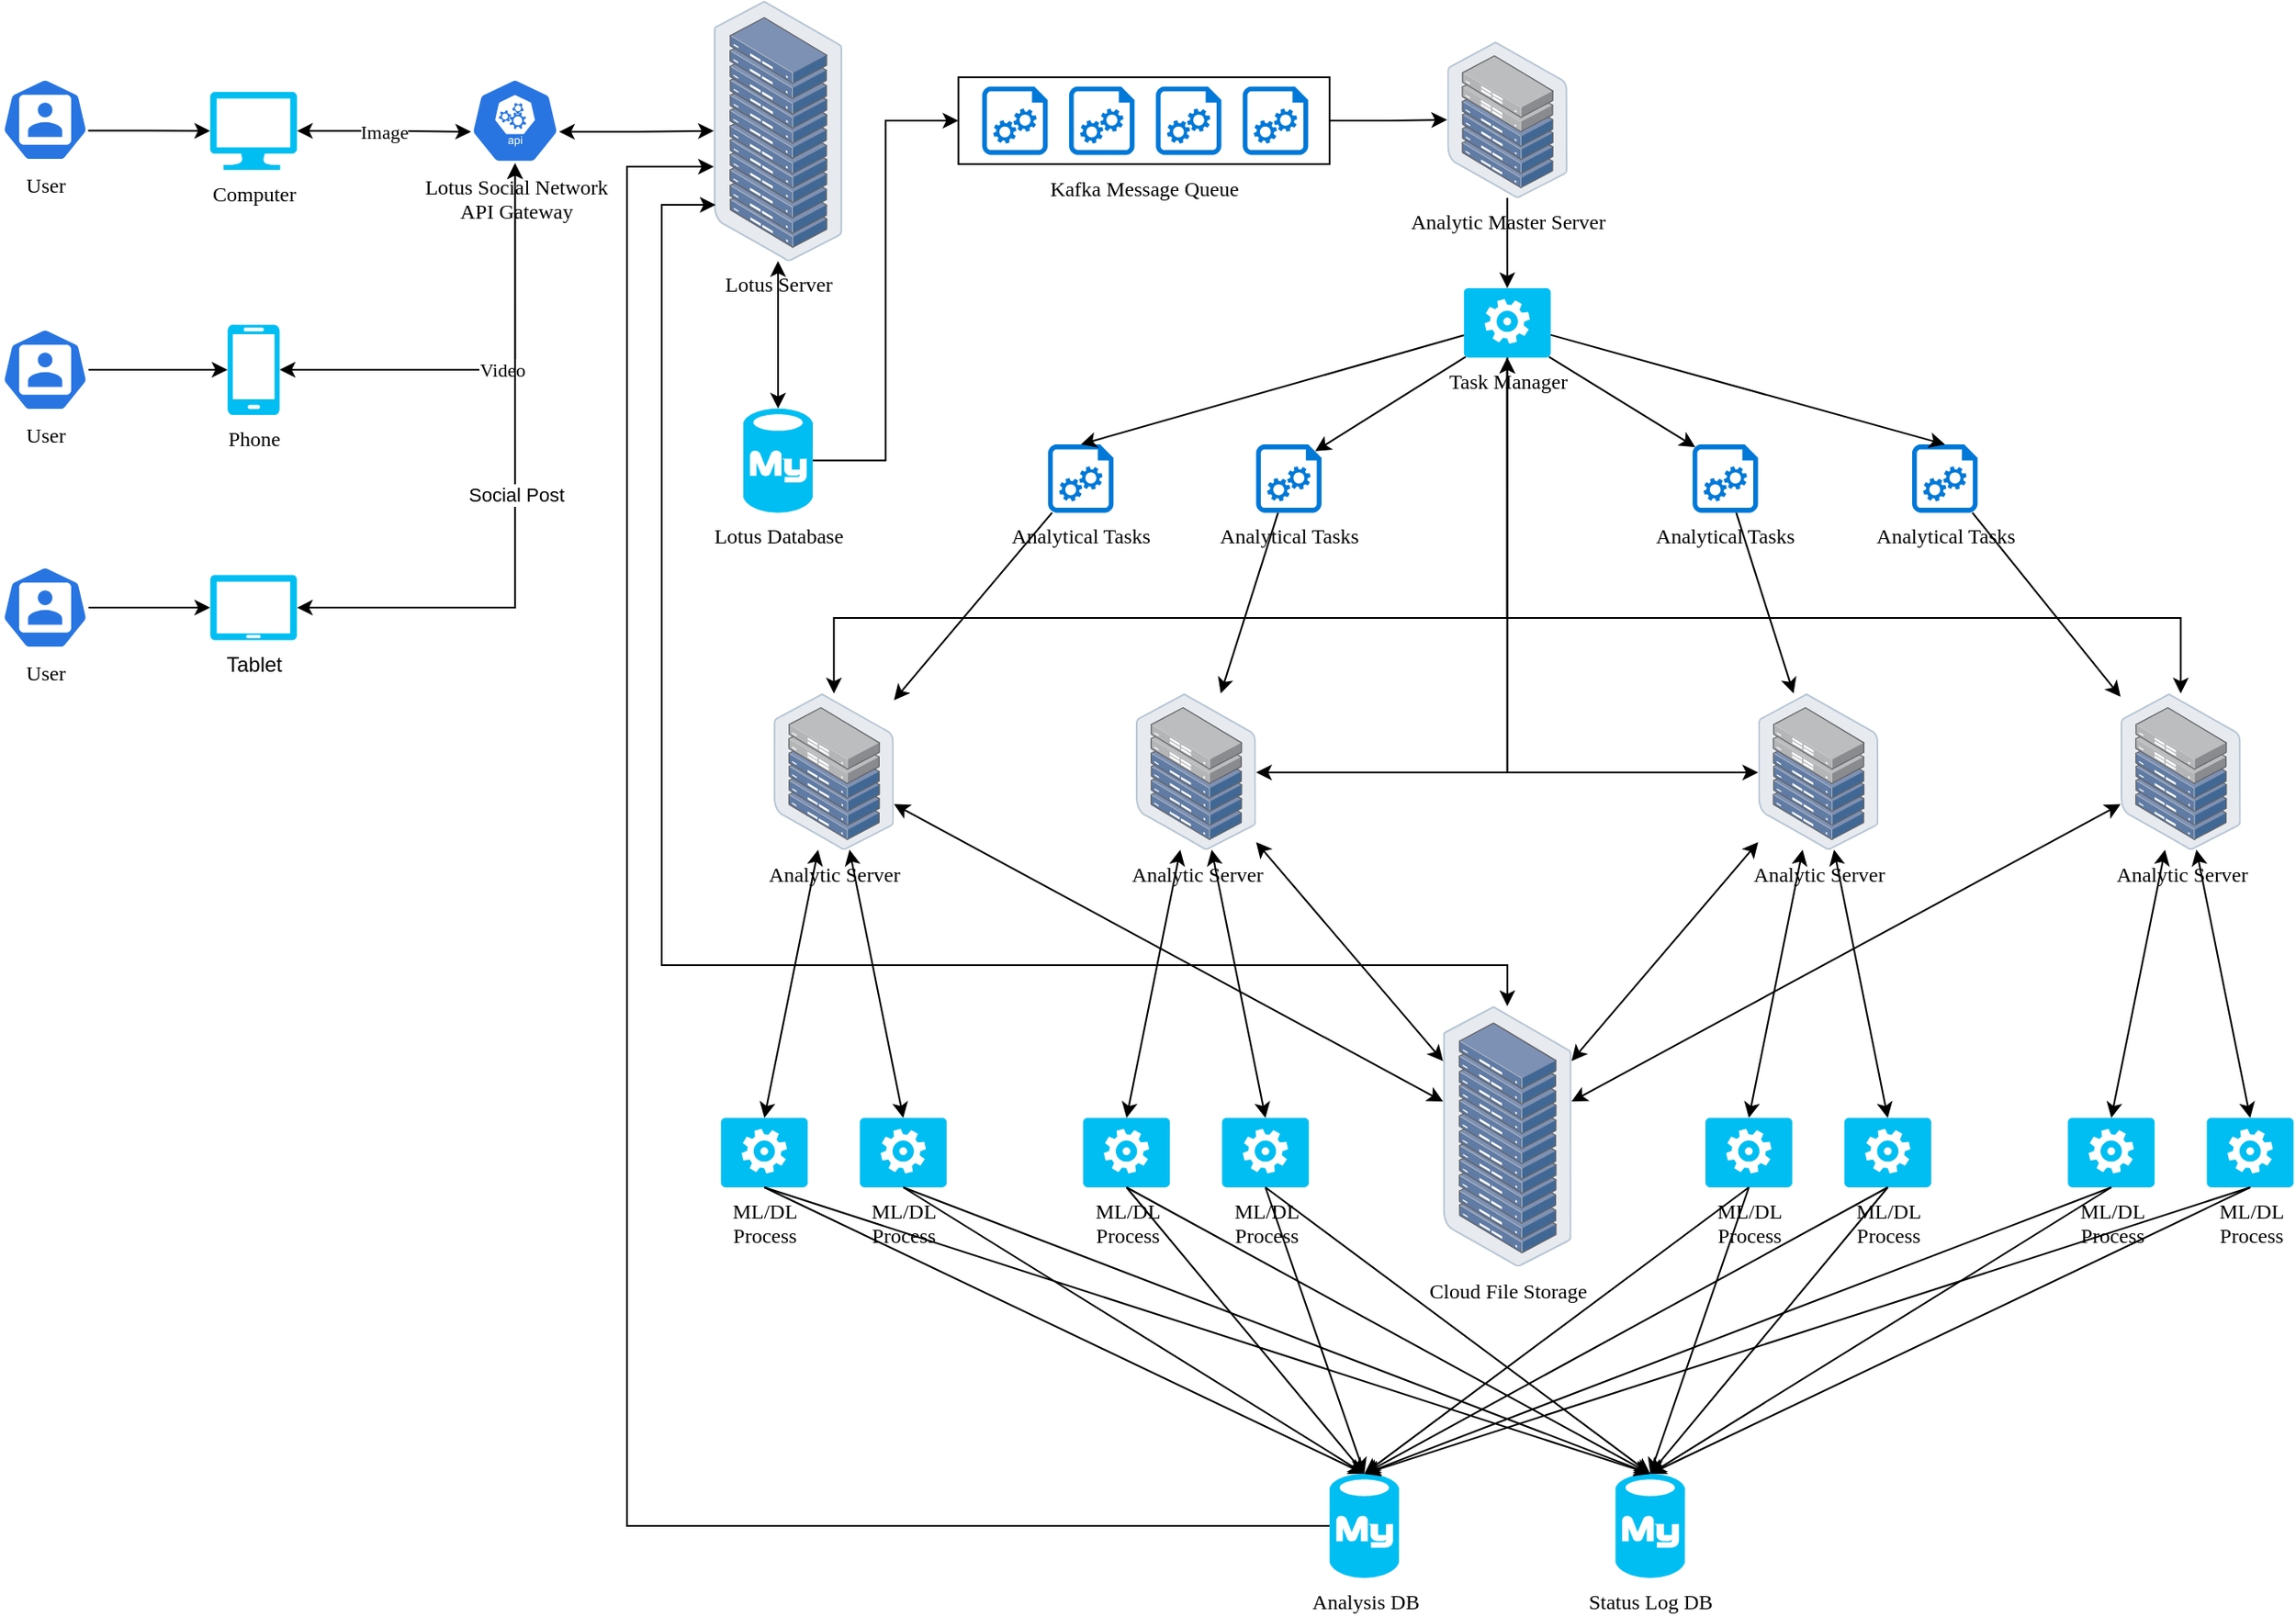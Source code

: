 <mxfile version="22.0.2" type="device">
  <diagram name="Page-1" id="F0XwoyQ3lqNc3LvD0mNE">
    <mxGraphModel dx="1418" dy="820" grid="1" gridSize="10" guides="1" tooltips="1" connect="1" arrows="1" fold="1" page="1" pageScale="1" pageWidth="850" pageHeight="1100" math="0" shadow="0">
      <root>
        <mxCell id="0" />
        <mxCell id="1" parent="0" />
        <mxCell id="DhWCyM13J9A1nExANPJX-4" value="Lotus Server" style="image;points=[];aspect=fixed;html=1;align=center;shadow=0;dashed=0;image=img/lib/allied_telesis/storage/Datacenter_Server_Rack.svg;fontFamily=Comic Sans MS;" parent="1" vertex="1">
          <mxGeometry x="480" y="244.4" width="73.99" height="150" as="geometry" />
        </mxCell>
        <mxCell id="ddvV9qmK-X2GWnn39x5b-144" style="edgeStyle=orthogonalEdgeStyle;rounded=0;orthogonalLoop=1;jettySize=auto;html=1;" parent="1" source="DhWCyM13J9A1nExANPJX-28" target="ddvV9qmK-X2GWnn39x5b-16" edge="1">
          <mxGeometry relative="1" as="geometry" />
        </mxCell>
        <mxCell id="DhWCyM13J9A1nExANPJX-28" value="Kafka Message Queue" style="rounded=0;whiteSpace=wrap;html=1;verticalAlign=top;fillColor=none;labelPosition=center;verticalLabelPosition=bottom;align=center;fontFamily=Comic Sans MS;" parent="1" vertex="1">
          <mxGeometry x="620.83" y="288.53" width="213.75" height="50" as="geometry" />
        </mxCell>
        <mxCell id="DhWCyM13J9A1nExANPJX-24" value="Status Log DB" style="verticalLabelPosition=bottom;html=1;verticalAlign=top;align=center;strokeColor=none;fillColor=#00BEF2;shape=mxgraph.azure.mysql_database;fontFamily=Comic Sans MS;" parent="1" vertex="1">
          <mxGeometry x="999.19" y="1093" width="40" height="60" as="geometry" />
        </mxCell>
        <mxCell id="DhWCyM13J9A1nExANPJX-26" value="" style="sketch=0;aspect=fixed;pointerEvents=1;shadow=0;dashed=0;html=1;strokeColor=none;labelPosition=center;verticalLabelPosition=bottom;verticalAlign=top;align=center;shape=mxgraph.azure.startup_task;fillColor=#0078D7;fontFamily=Comic Sans MS;" parent="1" vertex="1">
          <mxGeometry x="634.58" y="293.87" width="37.74" height="39.32" as="geometry" />
        </mxCell>
        <mxCell id="DhWCyM13J9A1nExANPJX-30" value="" style="sketch=0;aspect=fixed;pointerEvents=1;shadow=0;dashed=0;html=1;strokeColor=none;labelPosition=center;verticalLabelPosition=bottom;verticalAlign=top;align=center;shape=mxgraph.azure.startup_task;fillColor=#0078D7;fontFamily=Comic Sans MS;" parent="1" vertex="1">
          <mxGeometry x="684.58" y="293.87" width="37.74" height="39.32" as="geometry" />
        </mxCell>
        <mxCell id="DhWCyM13J9A1nExANPJX-31" value="" style="sketch=0;aspect=fixed;pointerEvents=1;shadow=0;dashed=0;html=1;strokeColor=none;labelPosition=center;verticalLabelPosition=bottom;verticalAlign=top;align=center;shape=mxgraph.azure.startup_task;fillColor=#0078D7;fontFamily=Comic Sans MS;" parent="1" vertex="1">
          <mxGeometry x="734.58" y="293.87" width="37.74" height="39.32" as="geometry" />
        </mxCell>
        <mxCell id="DhWCyM13J9A1nExANPJX-32" value="" style="sketch=0;aspect=fixed;pointerEvents=1;shadow=0;dashed=0;html=1;strokeColor=none;labelPosition=center;verticalLabelPosition=bottom;verticalAlign=top;align=center;shape=mxgraph.azure.startup_task;fillColor=#0078D7;fontFamily=Comic Sans MS;" parent="1" vertex="1">
          <mxGeometry x="784.58" y="293.87" width="37.74" height="39.32" as="geometry" />
        </mxCell>
        <mxCell id="ddvV9qmK-X2GWnn39x5b-7" style="edgeStyle=orthogonalEdgeStyle;rounded=0;orthogonalLoop=1;jettySize=auto;html=1;exitX=0.995;exitY=0.63;exitDx=0;exitDy=0;exitPerimeter=0;startArrow=classic;startFill=1;fontFamily=Comic Sans MS;" parent="1" source="DhWCyM13J9A1nExANPJX-40" target="DhWCyM13J9A1nExANPJX-4" edge="1">
          <mxGeometry relative="1" as="geometry" />
        </mxCell>
        <mxCell id="DhWCyM13J9A1nExANPJX-40" value="Lotus Social Network &lt;br&gt;API Gateway" style="sketch=0;html=1;dashed=0;whitespace=wrap;fillColor=#2875E2;strokeColor=#ffffff;points=[[0.005,0.63,0],[0.1,0.2,0],[0.9,0.2,0],[0.5,0,0],[0.995,0.63,0],[0.72,0.99,0],[0.5,1,0],[0.28,0.99,0]];verticalLabelPosition=bottom;align=center;verticalAlign=top;shape=mxgraph.kubernetes.icon;prIcon=api;fontFamily=Comic Sans MS;" parent="1" vertex="1">
          <mxGeometry x="340" y="289" width="51.13" height="49.06" as="geometry" />
        </mxCell>
        <mxCell id="ddvV9qmK-X2GWnn39x5b-104" style="edgeStyle=orthogonalEdgeStyle;rounded=0;orthogonalLoop=1;jettySize=auto;html=1;fontFamily=Comic Sans MS;" parent="1" source="DhWCyM13J9A1nExANPJX-44" target="ddvV9qmK-X2GWnn39x5b-35" edge="1">
          <mxGeometry relative="1" as="geometry">
            <Array as="points">
              <mxPoint x="937" y="689" />
            </Array>
          </mxGeometry>
        </mxCell>
        <mxCell id="ddvV9qmK-X2GWnn39x5b-106" style="edgeStyle=orthogonalEdgeStyle;rounded=0;orthogonalLoop=1;jettySize=auto;html=1;fontFamily=Comic Sans MS;" parent="1" source="DhWCyM13J9A1nExANPJX-44" target="ddvV9qmK-X2GWnn39x5b-37" edge="1">
          <mxGeometry relative="1" as="geometry">
            <Array as="points">
              <mxPoint x="937" y="689" />
            </Array>
          </mxGeometry>
        </mxCell>
        <mxCell id="DhWCyM13J9A1nExANPJX-44" value="Task Manager" style="verticalLabelPosition=bottom;html=1;verticalAlign=top;align=center;strokeColor=none;fillColor=#00BEF2;shape=mxgraph.azure.worker_role;fontFamily=Comic Sans MS;" parent="1" vertex="1">
          <mxGeometry x="911.88" y="410.0" width="50" height="40" as="geometry" />
        </mxCell>
        <mxCell id="MhcaZoFoSHZdR4m9wgJC-86" value="Computer" style="verticalLabelPosition=bottom;html=1;verticalAlign=top;align=center;strokeColor=none;fillColor=#00BEF2;shape=mxgraph.azure.computer;pointerEvents=1;fontFamily=Comic Sans MS;" parent="1" vertex="1">
          <mxGeometry x="190.0" y="296.9" width="50" height="45" as="geometry" />
        </mxCell>
        <mxCell id="RAaSSBitt74ayVBsLpKR-1" value="User" style="sketch=0;html=1;dashed=0;whitespace=wrap;fillColor=#2875E2;strokeColor=#ffffff;points=[[0.005,0.63,0],[0.1,0.2,0],[0.9,0.2,0],[0.5,0,0],[0.995,0.63,0],[0.72,0.99,0],[0.5,1,0],[0.28,0.99,0]];verticalLabelPosition=bottom;align=center;verticalAlign=top;shape=mxgraph.kubernetes.icon;prIcon=user;fontFamily=Comic Sans MS;" parent="1" vertex="1">
          <mxGeometry x="70" y="289" width="50" height="48" as="geometry" />
        </mxCell>
        <mxCell id="ddvV9qmK-X2GWnn39x5b-43" style="edgeStyle=orthogonalEdgeStyle;rounded=0;orthogonalLoop=1;jettySize=auto;html=1;fontFamily=Comic Sans MS;" parent="1" source="RAaSSBitt74ayVBsLpKR-3" target="ddvV9qmK-X2GWnn39x5b-3" edge="1">
          <mxGeometry relative="1" as="geometry" />
        </mxCell>
        <mxCell id="RAaSSBitt74ayVBsLpKR-3" value="User" style="sketch=0;html=1;dashed=0;whitespace=wrap;fillColor=#2875E2;strokeColor=#ffffff;points=[[0.005,0.63,0],[0.1,0.2,0],[0.9,0.2,0],[0.5,0,0],[0.995,0.63,0],[0.72,0.99,0],[0.5,1,0],[0.28,0.99,0]];verticalLabelPosition=bottom;align=center;verticalAlign=top;shape=mxgraph.kubernetes.icon;prIcon=user;fontFamily=Comic Sans MS;" parent="1" vertex="1">
          <mxGeometry x="70" y="433" width="50" height="48" as="geometry" />
        </mxCell>
        <mxCell id="RAaSSBitt74ayVBsLpKR-7" style="edgeStyle=orthogonalEdgeStyle;rounded=0;orthogonalLoop=1;jettySize=auto;html=1;exitX=0.995;exitY=0.63;exitDx=0;exitDy=0;exitPerimeter=0;entryX=0;entryY=0.5;entryDx=0;entryDy=0;entryPerimeter=0;fontFamily=Comic Sans MS;" parent="1" source="RAaSSBitt74ayVBsLpKR-1" target="MhcaZoFoSHZdR4m9wgJC-86" edge="1">
          <mxGeometry relative="1" as="geometry" />
        </mxCell>
        <mxCell id="ddvV9qmK-X2GWnn39x5b-3" value="Phone" style="verticalLabelPosition=bottom;html=1;verticalAlign=top;align=center;strokeColor=none;fillColor=#00BEF2;shape=mxgraph.azure.mobile;pointerEvents=1;fontFamily=Comic Sans MS;" parent="1" vertex="1">
          <mxGeometry x="200" y="431" width="30" height="52" as="geometry" />
        </mxCell>
        <mxCell id="ddvV9qmK-X2GWnn39x5b-6" value="Image" style="edgeStyle=orthogonalEdgeStyle;rounded=0;orthogonalLoop=1;jettySize=auto;html=1;entryX=0.005;entryY=0.63;entryDx=0;entryDy=0;entryPerimeter=0;startArrow=classic;startFill=1;fontFamily=Comic Sans MS;" parent="1" source="MhcaZoFoSHZdR4m9wgJC-86" target="DhWCyM13J9A1nExANPJX-40" edge="1">
          <mxGeometry relative="1" as="geometry" />
        </mxCell>
        <mxCell id="ddvV9qmK-X2GWnn39x5b-143" style="edgeStyle=orthogonalEdgeStyle;rounded=0;orthogonalLoop=1;jettySize=auto;html=1;entryX=0;entryY=0.5;entryDx=0;entryDy=0;" parent="1" source="ddvV9qmK-X2GWnn39x5b-8" target="DhWCyM13J9A1nExANPJX-28" edge="1">
          <mxGeometry relative="1" as="geometry" />
        </mxCell>
        <mxCell id="ddvV9qmK-X2GWnn39x5b-8" value="Lotus Database" style="verticalLabelPosition=bottom;html=1;verticalAlign=top;align=center;strokeColor=none;fillColor=#00BEF2;shape=mxgraph.azure.mysql_database;fontFamily=Comic Sans MS;" parent="1" vertex="1">
          <mxGeometry x="496.99" y="479.32" width="40" height="60" as="geometry" />
        </mxCell>
        <mxCell id="ddvV9qmK-X2GWnn39x5b-10" style="edgeStyle=orthogonalEdgeStyle;rounded=0;orthogonalLoop=1;jettySize=auto;html=1;entryX=0.5;entryY=0;entryDx=0;entryDy=0;entryPerimeter=0;fontFamily=Comic Sans MS;startArrow=classic;startFill=1;" parent="1" source="DhWCyM13J9A1nExANPJX-4" target="ddvV9qmK-X2GWnn39x5b-8" edge="1">
          <mxGeometry relative="1" as="geometry" />
        </mxCell>
        <mxCell id="ddvV9qmK-X2GWnn39x5b-12" value="Cloud File Storage" style="image;points=[];aspect=fixed;html=1;align=center;shadow=0;dashed=0;image=img/lib/allied_telesis/storage/Datacenter_Server_Rack.svg;fontFamily=Comic Sans MS;" parent="1" vertex="1">
          <mxGeometry x="899.89" y="823.6" width="73.99" height="150" as="geometry" />
        </mxCell>
        <mxCell id="ddvV9qmK-X2GWnn39x5b-16" value="Analytic Master Server" style="image;points=[];aspect=fixed;html=1;align=center;shadow=0;dashed=0;image=img/lib/allied_telesis/storage/Datacenter_Server_Half_Rack_ToR.svg;fontFamily=Comic Sans MS;" parent="1" vertex="1">
          <mxGeometry x="902.24" y="268.0" width="69.27" height="90" as="geometry" />
        </mxCell>
        <mxCell id="ddvV9qmK-X2GWnn39x5b-19" style="edgeStyle=orthogonalEdgeStyle;rounded=0;orthogonalLoop=1;jettySize=auto;html=1;entryX=0.5;entryY=0;entryDx=0;entryDy=0;entryPerimeter=0;fontFamily=Comic Sans MS;" parent="1" source="ddvV9qmK-X2GWnn39x5b-16" target="DhWCyM13J9A1nExANPJX-44" edge="1">
          <mxGeometry relative="1" as="geometry" />
        </mxCell>
        <mxCell id="ddvV9qmK-X2GWnn39x5b-34" style="rounded=0;orthogonalLoop=1;jettySize=auto;html=1;fontFamily=Comic Sans MS;" parent="1" source="ddvV9qmK-X2GWnn39x5b-20" target="ddvV9qmK-X2GWnn39x5b-31" edge="1">
          <mxGeometry relative="1" as="geometry" />
        </mxCell>
        <mxCell id="ddvV9qmK-X2GWnn39x5b-20" value="Analytical Tasks" style="sketch=0;aspect=fixed;pointerEvents=1;shadow=0;dashed=0;html=1;strokeColor=none;labelPosition=center;verticalLabelPosition=bottom;verticalAlign=top;align=center;shape=mxgraph.azure.startup_task;fillColor=#0078D7;fontFamily=Comic Sans MS;" parent="1" vertex="1">
          <mxGeometry x="672.49" y="500" width="37.74" height="39.32" as="geometry" />
        </mxCell>
        <mxCell id="ddvV9qmK-X2GWnn39x5b-39" style="rounded=0;orthogonalLoop=1;jettySize=auto;html=1;fontFamily=Comic Sans MS;" parent="1" source="ddvV9qmK-X2GWnn39x5b-22" target="ddvV9qmK-X2GWnn39x5b-35" edge="1">
          <mxGeometry relative="1" as="geometry" />
        </mxCell>
        <mxCell id="ddvV9qmK-X2GWnn39x5b-22" value="Analytical Tasks" style="sketch=0;aspect=fixed;pointerEvents=1;shadow=0;dashed=0;html=1;strokeColor=none;labelPosition=center;verticalLabelPosition=bottom;verticalAlign=top;align=center;shape=mxgraph.azure.startup_task;fillColor=#0078D7;fontFamily=Comic Sans MS;" parent="1" vertex="1">
          <mxGeometry x="792.26" y="500" width="37.74" height="39.32" as="geometry" />
        </mxCell>
        <mxCell id="ddvV9qmK-X2GWnn39x5b-41" style="rounded=0;orthogonalLoop=1;jettySize=auto;html=1;fontFamily=Comic Sans MS;" parent="1" source="ddvV9qmK-X2GWnn39x5b-24" target="ddvV9qmK-X2GWnn39x5b-37" edge="1">
          <mxGeometry relative="1" as="geometry" />
        </mxCell>
        <mxCell id="ddvV9qmK-X2GWnn39x5b-24" value="Analytical Tasks" style="sketch=0;aspect=fixed;pointerEvents=1;shadow=0;dashed=0;html=1;strokeColor=none;labelPosition=center;verticalLabelPosition=bottom;verticalAlign=top;align=center;shape=mxgraph.azure.startup_task;fillColor=#0078D7;fontFamily=Comic Sans MS;" parent="1" vertex="1">
          <mxGeometry x="1043.59" y="500" width="37.74" height="39.32" as="geometry" />
        </mxCell>
        <mxCell id="ddvV9qmK-X2GWnn39x5b-42" style="rounded=0;orthogonalLoop=1;jettySize=auto;html=1;fontFamily=Comic Sans MS;" parent="1" source="ddvV9qmK-X2GWnn39x5b-25" target="ddvV9qmK-X2GWnn39x5b-38" edge="1">
          <mxGeometry relative="1" as="geometry" />
        </mxCell>
        <mxCell id="ddvV9qmK-X2GWnn39x5b-25" value="Analytical Tasks" style="sketch=0;aspect=fixed;pointerEvents=1;shadow=0;dashed=0;html=1;strokeColor=none;labelPosition=center;verticalLabelPosition=bottom;verticalAlign=top;align=center;shape=mxgraph.azure.startup_task;fillColor=#0078D7;fontFamily=Comic Sans MS;" parent="1" vertex="1">
          <mxGeometry x="1170.0" y="500" width="37.74" height="39.32" as="geometry" />
        </mxCell>
        <mxCell id="ddvV9qmK-X2GWnn39x5b-28" style="rounded=0;orthogonalLoop=1;jettySize=auto;html=1;entryX=0.5;entryY=0;entryDx=0;entryDy=0;entryPerimeter=0;fontFamily=Comic Sans MS;" parent="1" source="DhWCyM13J9A1nExANPJX-44" target="ddvV9qmK-X2GWnn39x5b-20" edge="1">
          <mxGeometry relative="1" as="geometry" />
        </mxCell>
        <mxCell id="ddvV9qmK-X2GWnn39x5b-30" style="rounded=0;orthogonalLoop=1;jettySize=auto;html=1;entryX=0.5;entryY=0;entryDx=0;entryDy=0;entryPerimeter=0;fontFamily=Comic Sans MS;" parent="1" source="DhWCyM13J9A1nExANPJX-44" target="ddvV9qmK-X2GWnn39x5b-25" edge="1">
          <mxGeometry relative="1" as="geometry" />
        </mxCell>
        <mxCell id="ddvV9qmK-X2GWnn39x5b-50" style="rounded=0;orthogonalLoop=1;jettySize=auto;html=1;startArrow=classic;startFill=1;fontFamily=Comic Sans MS;" parent="1" source="ddvV9qmK-X2GWnn39x5b-31" target="ddvV9qmK-X2GWnn39x5b-12" edge="1">
          <mxGeometry relative="1" as="geometry" />
        </mxCell>
        <mxCell id="ddvV9qmK-X2GWnn39x5b-31" value="Analytic Server" style="image;points=[];aspect=fixed;html=1;align=center;shadow=0;dashed=0;image=img/lib/allied_telesis/storage/Datacenter_Server_Half_Rack_ToR.svg;fontFamily=Comic Sans MS;" parent="1" vertex="1">
          <mxGeometry x="514.46" y="643.5" width="69.27" height="90" as="geometry" />
        </mxCell>
        <mxCell id="ddvV9qmK-X2GWnn39x5b-51" style="rounded=0;orthogonalLoop=1;jettySize=auto;html=1;startArrow=classic;startFill=1;fontFamily=Comic Sans MS;" parent="1" source="ddvV9qmK-X2GWnn39x5b-35" target="ddvV9qmK-X2GWnn39x5b-12" edge="1">
          <mxGeometry relative="1" as="geometry" />
        </mxCell>
        <mxCell id="ddvV9qmK-X2GWnn39x5b-35" value="Analytic Server" style="image;points=[];aspect=fixed;html=1;align=center;shadow=0;dashed=0;image=img/lib/allied_telesis/storage/Datacenter_Server_Half_Rack_ToR.svg;fontFamily=Comic Sans MS;" parent="1" vertex="1">
          <mxGeometry x="722.99" y="643.5" width="69.27" height="90" as="geometry" />
        </mxCell>
        <mxCell id="ddvV9qmK-X2GWnn39x5b-53" style="rounded=0;orthogonalLoop=1;jettySize=auto;html=1;startArrow=classic;startFill=1;fontFamily=Comic Sans MS;" parent="1" source="ddvV9qmK-X2GWnn39x5b-37" target="ddvV9qmK-X2GWnn39x5b-12" edge="1">
          <mxGeometry relative="1" as="geometry" />
        </mxCell>
        <mxCell id="ddvV9qmK-X2GWnn39x5b-37" value="Analytic Server" style="image;points=[];aspect=fixed;html=1;align=center;shadow=0;dashed=0;image=img/lib/allied_telesis/storage/Datacenter_Server_Half_Rack_ToR.svg;fontFamily=Comic Sans MS;" parent="1" vertex="1">
          <mxGeometry x="1081.33" y="643.5" width="69.27" height="90" as="geometry" />
        </mxCell>
        <mxCell id="ddvV9qmK-X2GWnn39x5b-54" style="rounded=0;orthogonalLoop=1;jettySize=auto;html=1;startArrow=classic;startFill=1;fontFamily=Comic Sans MS;" parent="1" source="ddvV9qmK-X2GWnn39x5b-38" target="ddvV9qmK-X2GWnn39x5b-12" edge="1">
          <mxGeometry relative="1" as="geometry" />
        </mxCell>
        <mxCell id="ddvV9qmK-X2GWnn39x5b-38" value="Analytic Server" style="image;points=[];aspect=fixed;html=1;align=center;shadow=0;dashed=0;image=img/lib/allied_telesis/storage/Datacenter_Server_Half_Rack_ToR.svg;fontFamily=Comic Sans MS;" parent="1" vertex="1">
          <mxGeometry x="1290" y="643.5" width="69.27" height="90" as="geometry" />
        </mxCell>
        <mxCell id="ddvV9qmK-X2GWnn39x5b-44" value="Video" style="edgeStyle=orthogonalEdgeStyle;rounded=0;orthogonalLoop=1;jettySize=auto;html=1;entryX=0.5;entryY=1;entryDx=0;entryDy=0;entryPerimeter=0;startArrow=classic;startFill=1;fontFamily=Comic Sans MS;" parent="1" source="ddvV9qmK-X2GWnn39x5b-3" target="DhWCyM13J9A1nExANPJX-40" edge="1">
          <mxGeometry relative="1" as="geometry" />
        </mxCell>
        <mxCell id="ddvV9qmK-X2GWnn39x5b-74" style="rounded=0;orthogonalLoop=1;jettySize=auto;html=1;entryX=0.5;entryY=1;entryDx=0;entryDy=0;entryPerimeter=0;startArrow=classic;startFill=1;edgeStyle=orthogonalEdgeStyle;fontFamily=Comic Sans MS;" parent="1" source="ddvV9qmK-X2GWnn39x5b-31" target="DhWCyM13J9A1nExANPJX-44" edge="1">
          <mxGeometry relative="1" as="geometry">
            <Array as="points">
              <mxPoint x="549" y="600" />
              <mxPoint x="937" y="600" />
            </Array>
          </mxGeometry>
        </mxCell>
        <mxCell id="ddvV9qmK-X2GWnn39x5b-77" style="rounded=0;orthogonalLoop=1;jettySize=auto;html=1;entryX=0.5;entryY=1;entryDx=0;entryDy=0;entryPerimeter=0;startArrow=classic;startFill=1;edgeStyle=orthogonalEdgeStyle;fontFamily=Comic Sans MS;" parent="1" source="ddvV9qmK-X2GWnn39x5b-38" target="DhWCyM13J9A1nExANPJX-44" edge="1">
          <mxGeometry relative="1" as="geometry">
            <Array as="points">
              <mxPoint x="1325" y="600" />
              <mxPoint x="937" y="600" />
            </Array>
          </mxGeometry>
        </mxCell>
        <mxCell id="ddvV9qmK-X2GWnn39x5b-81" value="ML/DL &lt;br&gt;Process" style="verticalLabelPosition=bottom;html=1;verticalAlign=top;align=center;strokeColor=none;fillColor=#00BEF2;shape=mxgraph.azure.worker_role;fontFamily=Comic Sans MS;" parent="1" vertex="1">
          <mxGeometry x="484.1" y="888" width="50" height="40" as="geometry" />
        </mxCell>
        <mxCell id="ddvV9qmK-X2GWnn39x5b-83" value="ML/DL &lt;br&gt;Process" style="verticalLabelPosition=bottom;html=1;verticalAlign=top;align=center;strokeColor=none;fillColor=#00BEF2;shape=mxgraph.azure.worker_role;fontFamily=Comic Sans MS;" parent="1" vertex="1">
          <mxGeometry x="564.1" y="888" width="50" height="40" as="geometry" />
        </mxCell>
        <mxCell id="ddvV9qmK-X2GWnn39x5b-85" value="ML/DL&lt;br style=&quot;border-color: var(--border-color);&quot;&gt;Process" style="verticalLabelPosition=bottom;html=1;verticalAlign=top;align=center;strokeColor=none;fillColor=#00BEF2;shape=mxgraph.azure.worker_role;fontFamily=Comic Sans MS;" parent="1" vertex="1">
          <mxGeometry x="692.63" y="888" width="50" height="40" as="geometry" />
        </mxCell>
        <mxCell id="ddvV9qmK-X2GWnn39x5b-86" value="ML/DL&lt;br style=&quot;border-color: var(--border-color);&quot;&gt;Process" style="verticalLabelPosition=bottom;html=1;verticalAlign=top;align=center;strokeColor=none;fillColor=#00BEF2;shape=mxgraph.azure.worker_role;fontFamily=Comic Sans MS;" parent="1" vertex="1">
          <mxGeometry x="772.63" y="888" width="50" height="40" as="geometry" />
        </mxCell>
        <mxCell id="ddvV9qmK-X2GWnn39x5b-92" value="ML/DL&lt;br style=&quot;border-color: var(--border-color);&quot;&gt;Process" style="verticalLabelPosition=bottom;html=1;verticalAlign=top;align=center;strokeColor=none;fillColor=#00BEF2;shape=mxgraph.azure.worker_role;fontFamily=Comic Sans MS;" parent="1" vertex="1">
          <mxGeometry x="1050.97" y="888" width="50" height="40" as="geometry" />
        </mxCell>
        <mxCell id="ddvV9qmK-X2GWnn39x5b-93" value="ML/DL&lt;br style=&quot;border-color: var(--border-color);&quot;&gt;Process" style="verticalLabelPosition=bottom;html=1;verticalAlign=top;align=center;strokeColor=none;fillColor=#00BEF2;shape=mxgraph.azure.worker_role;fontFamily=Comic Sans MS;" parent="1" vertex="1">
          <mxGeometry x="1130.97" y="888" width="50" height="40" as="geometry" />
        </mxCell>
        <mxCell id="ddvV9qmK-X2GWnn39x5b-94" value="ML/DL&lt;br style=&quot;border-color: var(--border-color);&quot;&gt;Process" style="verticalLabelPosition=bottom;html=1;verticalAlign=top;align=center;strokeColor=none;fillColor=#00BEF2;shape=mxgraph.azure.worker_role;fontFamily=Comic Sans MS;" parent="1" vertex="1">
          <mxGeometry x="1259.64" y="888" width="50" height="40" as="geometry" />
        </mxCell>
        <mxCell id="ddvV9qmK-X2GWnn39x5b-95" value="ML/DL&lt;br style=&quot;border-color: var(--border-color);&quot;&gt;Process" style="verticalLabelPosition=bottom;html=1;verticalAlign=top;align=center;strokeColor=none;fillColor=#00BEF2;shape=mxgraph.azure.worker_role;fontFamily=Comic Sans MS;" parent="1" vertex="1">
          <mxGeometry x="1339.64" y="888" width="50" height="40" as="geometry" />
        </mxCell>
        <mxCell id="ddvV9qmK-X2GWnn39x5b-96" style="rounded=0;orthogonalLoop=1;jettySize=auto;html=1;entryX=0.5;entryY=0;entryDx=0;entryDy=0;entryPerimeter=0;fontFamily=Comic Sans MS;startArrow=classic;startFill=1;" parent="1" source="ddvV9qmK-X2GWnn39x5b-31" target="ddvV9qmK-X2GWnn39x5b-81" edge="1">
          <mxGeometry relative="1" as="geometry" />
        </mxCell>
        <mxCell id="ddvV9qmK-X2GWnn39x5b-97" style="rounded=0;orthogonalLoop=1;jettySize=auto;html=1;entryX=0.5;entryY=0;entryDx=0;entryDy=0;entryPerimeter=0;fontFamily=Comic Sans MS;startArrow=classic;startFill=1;" parent="1" source="ddvV9qmK-X2GWnn39x5b-31" target="ddvV9qmK-X2GWnn39x5b-83" edge="1">
          <mxGeometry relative="1" as="geometry" />
        </mxCell>
        <mxCell id="ddvV9qmK-X2GWnn39x5b-98" style="rounded=0;orthogonalLoop=1;jettySize=auto;html=1;entryX=0.5;entryY=0;entryDx=0;entryDy=0;entryPerimeter=0;fontFamily=Comic Sans MS;startArrow=classic;startFill=1;" parent="1" source="ddvV9qmK-X2GWnn39x5b-35" target="ddvV9qmK-X2GWnn39x5b-85" edge="1">
          <mxGeometry relative="1" as="geometry" />
        </mxCell>
        <mxCell id="ddvV9qmK-X2GWnn39x5b-99" style="rounded=0;orthogonalLoop=1;jettySize=auto;html=1;entryX=0.5;entryY=0;entryDx=0;entryDy=0;entryPerimeter=0;fontFamily=Comic Sans MS;startArrow=classic;startFill=1;" parent="1" source="ddvV9qmK-X2GWnn39x5b-35" target="ddvV9qmK-X2GWnn39x5b-86" edge="1">
          <mxGeometry relative="1" as="geometry" />
        </mxCell>
        <mxCell id="ddvV9qmK-X2GWnn39x5b-100" style="rounded=0;orthogonalLoop=1;jettySize=auto;html=1;entryX=0.5;entryY=0;entryDx=0;entryDy=0;entryPerimeter=0;fontFamily=Comic Sans MS;startArrow=classic;startFill=1;" parent="1" source="ddvV9qmK-X2GWnn39x5b-37" target="ddvV9qmK-X2GWnn39x5b-92" edge="1">
          <mxGeometry relative="1" as="geometry" />
        </mxCell>
        <mxCell id="ddvV9qmK-X2GWnn39x5b-101" style="rounded=0;orthogonalLoop=1;jettySize=auto;html=1;entryX=0.5;entryY=0;entryDx=0;entryDy=0;entryPerimeter=0;fontFamily=Comic Sans MS;startArrow=classic;startFill=1;" parent="1" source="ddvV9qmK-X2GWnn39x5b-37" target="ddvV9qmK-X2GWnn39x5b-93" edge="1">
          <mxGeometry relative="1" as="geometry" />
        </mxCell>
        <mxCell id="ddvV9qmK-X2GWnn39x5b-102" style="rounded=0;orthogonalLoop=1;jettySize=auto;html=1;entryX=0.5;entryY=0;entryDx=0;entryDy=0;entryPerimeter=0;fontFamily=Comic Sans MS;startArrow=classic;startFill=1;" parent="1" source="ddvV9qmK-X2GWnn39x5b-38" target="ddvV9qmK-X2GWnn39x5b-94" edge="1">
          <mxGeometry relative="1" as="geometry" />
        </mxCell>
        <mxCell id="ddvV9qmK-X2GWnn39x5b-103" style="rounded=0;orthogonalLoop=1;jettySize=auto;html=1;entryX=0.5;entryY=0;entryDx=0;entryDy=0;entryPerimeter=0;fontFamily=Comic Sans MS;startArrow=classic;startFill=1;" parent="1" source="ddvV9qmK-X2GWnn39x5b-38" target="ddvV9qmK-X2GWnn39x5b-95" edge="1">
          <mxGeometry relative="1" as="geometry" />
        </mxCell>
        <mxCell id="ddvV9qmK-X2GWnn39x5b-136" style="edgeStyle=orthogonalEdgeStyle;rounded=0;orthogonalLoop=1;jettySize=auto;html=1;exitX=0;exitY=0.5;exitDx=0;exitDy=0;exitPerimeter=0;" parent="1" source="ddvV9qmK-X2GWnn39x5b-109" target="DhWCyM13J9A1nExANPJX-4" edge="1">
          <mxGeometry relative="1" as="geometry">
            <Array as="points">
              <mxPoint x="430" y="1123" />
              <mxPoint x="430" y="340" />
            </Array>
          </mxGeometry>
        </mxCell>
        <mxCell id="ddvV9qmK-X2GWnn39x5b-109" value="Analysis DB" style="verticalLabelPosition=bottom;html=1;verticalAlign=top;align=center;strokeColor=none;fillColor=#00BEF2;shape=mxgraph.azure.mysql_database;fontFamily=Comic Sans MS;" parent="1" vertex="1">
          <mxGeometry x="834.58" y="1093" width="40" height="60" as="geometry" />
        </mxCell>
        <mxCell id="ddvV9qmK-X2GWnn39x5b-115" style="rounded=0;orthogonalLoop=1;jettySize=auto;html=1;exitX=0.5;exitY=1;exitDx=0;exitDy=0;exitPerimeter=0;entryX=0.5;entryY=0;entryDx=0;entryDy=0;entryPerimeter=0;fontFamily=Comic Sans MS;" parent="1" source="ddvV9qmK-X2GWnn39x5b-81" target="ddvV9qmK-X2GWnn39x5b-109" edge="1">
          <mxGeometry relative="1" as="geometry" />
        </mxCell>
        <mxCell id="ddvV9qmK-X2GWnn39x5b-116" style="rounded=0;orthogonalLoop=1;jettySize=auto;html=1;exitX=0.5;exitY=1;exitDx=0;exitDy=0;exitPerimeter=0;entryX=0.5;entryY=0;entryDx=0;entryDy=0;entryPerimeter=0;fontFamily=Comic Sans MS;" parent="1" source="ddvV9qmK-X2GWnn39x5b-83" target="ddvV9qmK-X2GWnn39x5b-109" edge="1">
          <mxGeometry relative="1" as="geometry" />
        </mxCell>
        <mxCell id="ddvV9qmK-X2GWnn39x5b-117" style="rounded=0;orthogonalLoop=1;jettySize=auto;html=1;exitX=0.5;exitY=1;exitDx=0;exitDy=0;exitPerimeter=0;entryX=0.5;entryY=0;entryDx=0;entryDy=0;entryPerimeter=0;fontFamily=Comic Sans MS;" parent="1" source="ddvV9qmK-X2GWnn39x5b-85" target="ddvV9qmK-X2GWnn39x5b-109" edge="1">
          <mxGeometry relative="1" as="geometry" />
        </mxCell>
        <mxCell id="ddvV9qmK-X2GWnn39x5b-118" style="rounded=0;orthogonalLoop=1;jettySize=auto;html=1;exitX=0.5;exitY=1;exitDx=0;exitDy=0;exitPerimeter=0;entryX=0.5;entryY=0;entryDx=0;entryDy=0;entryPerimeter=0;fontFamily=Comic Sans MS;" parent="1" source="ddvV9qmK-X2GWnn39x5b-86" target="ddvV9qmK-X2GWnn39x5b-109" edge="1">
          <mxGeometry relative="1" as="geometry" />
        </mxCell>
        <mxCell id="ddvV9qmK-X2GWnn39x5b-119" style="rounded=0;orthogonalLoop=1;jettySize=auto;html=1;exitX=0.5;exitY=1;exitDx=0;exitDy=0;exitPerimeter=0;entryX=0.5;entryY=0;entryDx=0;entryDy=0;entryPerimeter=0;fontFamily=Comic Sans MS;" parent="1" source="ddvV9qmK-X2GWnn39x5b-92" target="ddvV9qmK-X2GWnn39x5b-109" edge="1">
          <mxGeometry relative="1" as="geometry" />
        </mxCell>
        <mxCell id="ddvV9qmK-X2GWnn39x5b-120" style="rounded=0;orthogonalLoop=1;jettySize=auto;html=1;exitX=0.5;exitY=1;exitDx=0;exitDy=0;exitPerimeter=0;entryX=0.5;entryY=0;entryDx=0;entryDy=0;entryPerimeter=0;fontFamily=Comic Sans MS;" parent="1" source="ddvV9qmK-X2GWnn39x5b-93" target="ddvV9qmK-X2GWnn39x5b-109" edge="1">
          <mxGeometry relative="1" as="geometry" />
        </mxCell>
        <mxCell id="ddvV9qmK-X2GWnn39x5b-121" style="rounded=0;orthogonalLoop=1;jettySize=auto;html=1;exitX=0.5;exitY=1;exitDx=0;exitDy=0;exitPerimeter=0;entryX=0.5;entryY=0;entryDx=0;entryDy=0;entryPerimeter=0;fontFamily=Comic Sans MS;" parent="1" source="ddvV9qmK-X2GWnn39x5b-94" target="ddvV9qmK-X2GWnn39x5b-109" edge="1">
          <mxGeometry relative="1" as="geometry" />
        </mxCell>
        <mxCell id="ddvV9qmK-X2GWnn39x5b-122" style="rounded=0;orthogonalLoop=1;jettySize=auto;html=1;exitX=0.5;exitY=1;exitDx=0;exitDy=0;exitPerimeter=0;entryX=0.5;entryY=0;entryDx=0;entryDy=0;entryPerimeter=0;fontFamily=Comic Sans MS;" parent="1" source="ddvV9qmK-X2GWnn39x5b-95" target="ddvV9qmK-X2GWnn39x5b-109" edge="1">
          <mxGeometry relative="1" as="geometry" />
        </mxCell>
        <mxCell id="ddvV9qmK-X2GWnn39x5b-123" style="rounded=0;orthogonalLoop=1;jettySize=auto;html=1;exitX=0.5;exitY=1;exitDx=0;exitDy=0;exitPerimeter=0;entryX=0.5;entryY=0;entryDx=0;entryDy=0;entryPerimeter=0;fontFamily=Comic Sans MS;" parent="1" source="ddvV9qmK-X2GWnn39x5b-81" target="DhWCyM13J9A1nExANPJX-24" edge="1">
          <mxGeometry relative="1" as="geometry" />
        </mxCell>
        <mxCell id="ddvV9qmK-X2GWnn39x5b-125" style="rounded=0;orthogonalLoop=1;jettySize=auto;html=1;exitX=0.5;exitY=1;exitDx=0;exitDy=0;exitPerimeter=0;entryX=0.5;entryY=0;entryDx=0;entryDy=0;entryPerimeter=0;fontFamily=Comic Sans MS;" parent="1" source="ddvV9qmK-X2GWnn39x5b-83" target="DhWCyM13J9A1nExANPJX-24" edge="1">
          <mxGeometry relative="1" as="geometry" />
        </mxCell>
        <mxCell id="ddvV9qmK-X2GWnn39x5b-126" style="rounded=0;orthogonalLoop=1;jettySize=auto;html=1;exitX=0.5;exitY=1;exitDx=0;exitDy=0;exitPerimeter=0;entryX=0.5;entryY=0;entryDx=0;entryDy=0;entryPerimeter=0;fontFamily=Comic Sans MS;" parent="1" source="ddvV9qmK-X2GWnn39x5b-85" target="DhWCyM13J9A1nExANPJX-24" edge="1">
          <mxGeometry relative="1" as="geometry" />
        </mxCell>
        <mxCell id="ddvV9qmK-X2GWnn39x5b-127" style="rounded=0;orthogonalLoop=1;jettySize=auto;html=1;exitX=0.5;exitY=1;exitDx=0;exitDy=0;exitPerimeter=0;entryX=0.5;entryY=0;entryDx=0;entryDy=0;entryPerimeter=0;fontFamily=Comic Sans MS;" parent="1" source="ddvV9qmK-X2GWnn39x5b-86" target="DhWCyM13J9A1nExANPJX-24" edge="1">
          <mxGeometry relative="1" as="geometry" />
        </mxCell>
        <mxCell id="ddvV9qmK-X2GWnn39x5b-128" style="rounded=0;orthogonalLoop=1;jettySize=auto;html=1;exitX=0.5;exitY=1;exitDx=0;exitDy=0;exitPerimeter=0;entryX=0.5;entryY=0;entryDx=0;entryDy=0;entryPerimeter=0;fontFamily=Comic Sans MS;" parent="1" source="ddvV9qmK-X2GWnn39x5b-92" target="DhWCyM13J9A1nExANPJX-24" edge="1">
          <mxGeometry relative="1" as="geometry" />
        </mxCell>
        <mxCell id="ddvV9qmK-X2GWnn39x5b-129" style="rounded=0;orthogonalLoop=1;jettySize=auto;html=1;exitX=0.5;exitY=1;exitDx=0;exitDy=0;exitPerimeter=0;entryX=0.5;entryY=0;entryDx=0;entryDy=0;entryPerimeter=0;fontFamily=Comic Sans MS;" parent="1" source="ddvV9qmK-X2GWnn39x5b-93" target="DhWCyM13J9A1nExANPJX-24" edge="1">
          <mxGeometry relative="1" as="geometry" />
        </mxCell>
        <mxCell id="ddvV9qmK-X2GWnn39x5b-130" style="rounded=0;orthogonalLoop=1;jettySize=auto;html=1;exitX=0.5;exitY=1;exitDx=0;exitDy=0;exitPerimeter=0;entryX=0.5;entryY=0;entryDx=0;entryDy=0;entryPerimeter=0;fontFamily=Comic Sans MS;" parent="1" source="ddvV9qmK-X2GWnn39x5b-94" target="DhWCyM13J9A1nExANPJX-24" edge="1">
          <mxGeometry relative="1" as="geometry" />
        </mxCell>
        <mxCell id="ddvV9qmK-X2GWnn39x5b-131" style="rounded=0;orthogonalLoop=1;jettySize=auto;html=1;exitX=0.5;exitY=1;exitDx=0;exitDy=0;exitPerimeter=0;entryX=0.5;entryY=0;entryDx=0;entryDy=0;entryPerimeter=0;fontFamily=Comic Sans MS;" parent="1" source="ddvV9qmK-X2GWnn39x5b-95" target="DhWCyM13J9A1nExANPJX-24" edge="1">
          <mxGeometry relative="1" as="geometry" />
        </mxCell>
        <mxCell id="ddvV9qmK-X2GWnn39x5b-140" style="rounded=0;orthogonalLoop=1;jettySize=auto;html=1;exitX=0.02;exitY=0.99;exitDx=0;exitDy=0;exitPerimeter=0;entryX=0.9;entryY=0.1;entryDx=0;entryDy=0;entryPerimeter=0;" parent="1" source="DhWCyM13J9A1nExANPJX-44" target="ddvV9qmK-X2GWnn39x5b-22" edge="1">
          <mxGeometry relative="1" as="geometry" />
        </mxCell>
        <mxCell id="ddvV9qmK-X2GWnn39x5b-141" style="rounded=0;orthogonalLoop=1;jettySize=auto;html=1;exitX=0.98;exitY=0.99;exitDx=0;exitDy=0;exitPerimeter=0;entryX=0.04;entryY=0.04;entryDx=0;entryDy=0;entryPerimeter=0;" parent="1" source="DhWCyM13J9A1nExANPJX-44" target="ddvV9qmK-X2GWnn39x5b-24" edge="1">
          <mxGeometry relative="1" as="geometry" />
        </mxCell>
        <mxCell id="ddvV9qmK-X2GWnn39x5b-145" value="Tablet" style="verticalLabelPosition=bottom;html=1;verticalAlign=top;align=center;strokeColor=none;fillColor=#00BEF2;shape=mxgraph.azure.tablet;pointerEvents=1;" parent="1" vertex="1">
          <mxGeometry x="190" y="575.25" width="50" height="37.5" as="geometry" />
        </mxCell>
        <mxCell id="ddvV9qmK-X2GWnn39x5b-147" style="edgeStyle=orthogonalEdgeStyle;rounded=0;orthogonalLoop=1;jettySize=auto;html=1;" parent="1" source="ddvV9qmK-X2GWnn39x5b-146" target="ddvV9qmK-X2GWnn39x5b-145" edge="1">
          <mxGeometry relative="1" as="geometry" />
        </mxCell>
        <mxCell id="ddvV9qmK-X2GWnn39x5b-146" value="User" style="sketch=0;html=1;dashed=0;whitespace=wrap;fillColor=#2875E2;strokeColor=#ffffff;points=[[0.005,0.63,0],[0.1,0.2,0],[0.9,0.2,0],[0.5,0,0],[0.995,0.63,0],[0.72,0.99,0],[0.5,1,0],[0.28,0.99,0]];verticalLabelPosition=bottom;align=center;verticalAlign=top;shape=mxgraph.kubernetes.icon;prIcon=user;fontFamily=Comic Sans MS;" parent="1" vertex="1">
          <mxGeometry x="70" y="570" width="50" height="48" as="geometry" />
        </mxCell>
        <mxCell id="ddvV9qmK-X2GWnn39x5b-148" value="Social Post" style="edgeStyle=orthogonalEdgeStyle;rounded=0;orthogonalLoop=1;jettySize=auto;html=1;entryX=0.5;entryY=1;entryDx=0;entryDy=0;entryPerimeter=0;startArrow=classic;startFill=1;" parent="1" source="ddvV9qmK-X2GWnn39x5b-145" target="DhWCyM13J9A1nExANPJX-40" edge="1">
          <mxGeometry relative="1" as="geometry" />
        </mxCell>
        <mxCell id="iuo0RzY5LseN2x-ZVODI-1" style="edgeStyle=orthogonalEdgeStyle;rounded=0;orthogonalLoop=1;jettySize=auto;html=1;entryX=0.014;entryY=0.784;entryDx=0;entryDy=0;entryPerimeter=0;startArrow=classic;startFill=1;" edge="1" parent="1" source="ddvV9qmK-X2GWnn39x5b-12" target="DhWCyM13J9A1nExANPJX-4">
          <mxGeometry relative="1" as="geometry">
            <Array as="points">
              <mxPoint x="937" y="800" />
              <mxPoint x="450" y="800" />
              <mxPoint x="450" y="362" />
            </Array>
          </mxGeometry>
        </mxCell>
      </root>
    </mxGraphModel>
  </diagram>
</mxfile>

